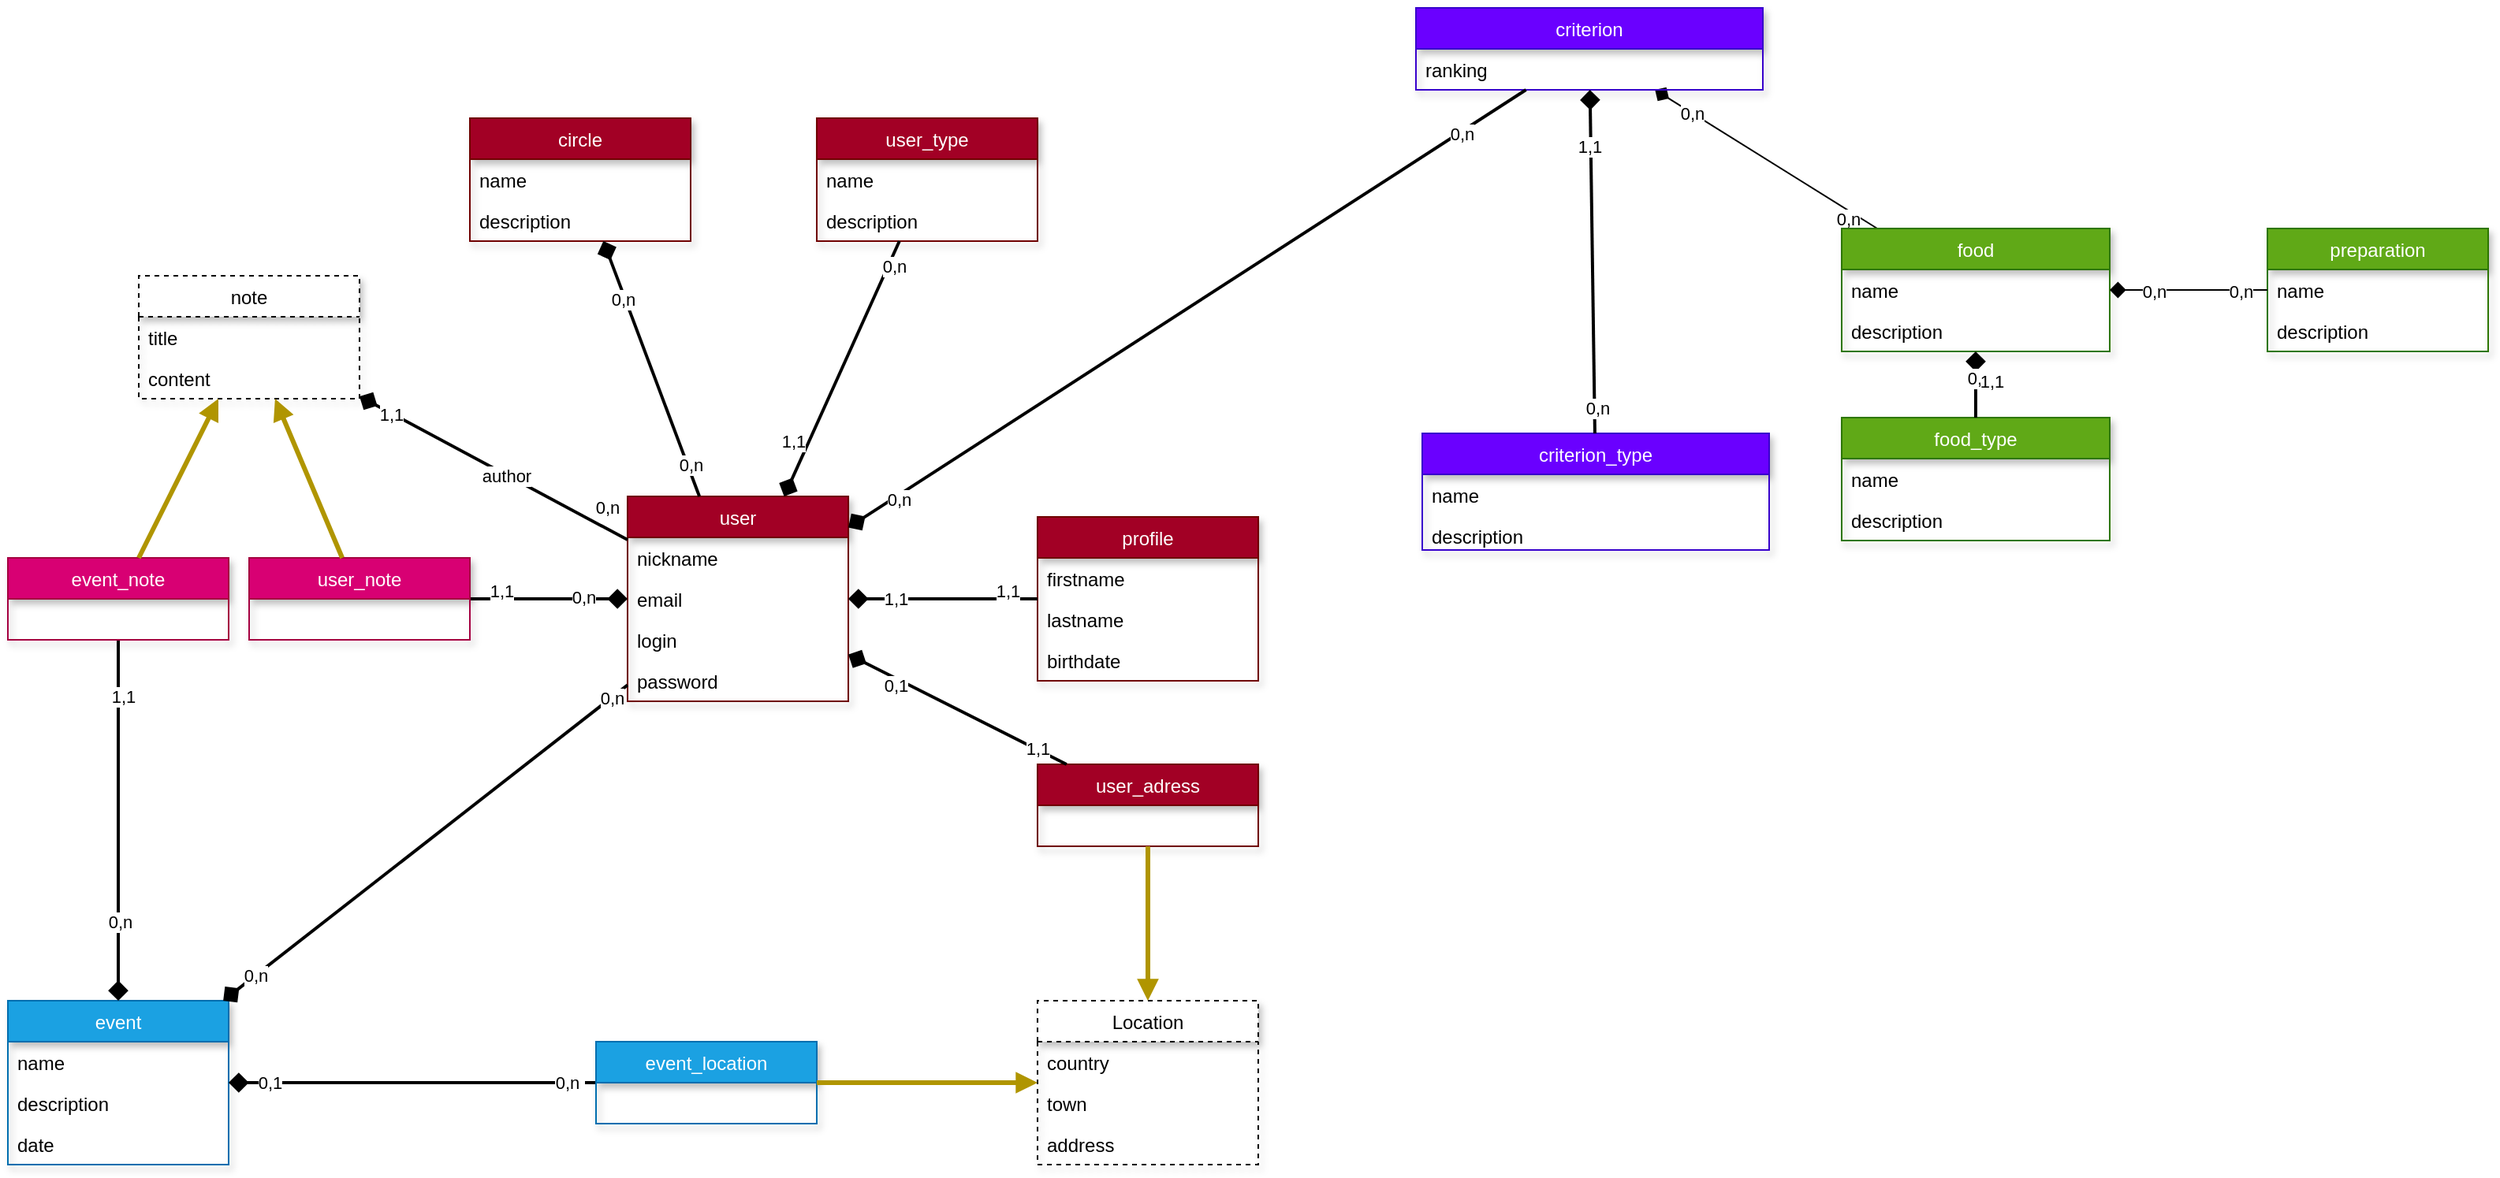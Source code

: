 <mxfile>
    <diagram id="SyKutBt3nfU6beHUSu1z" name="Page-1">
        <mxGraphModel dx="1219" dy="1438" grid="1" gridSize="10" guides="1" tooltips="1" connect="1" arrows="1" fold="1" page="1" pageScale="1" pageWidth="827" pageHeight="1169" math="0" shadow="0">
            <root>
                <mxCell id="0"/>
                <mxCell id="1" parent="0"/>
                <mxCell id="9" value="circle" style="swimlane;fontStyle=0;childLayout=stackLayout;horizontal=1;startSize=26;fillColor=#a20025;horizontalStack=0;resizeParent=1;resizeParentMax=0;resizeLast=0;collapsible=1;marginBottom=0;shadow=1;strokeColor=#6F0000;fontColor=#ffffff;" parent="1" vertex="1">
                    <mxGeometry x="-190" y="-470" width="140" height="78" as="geometry">
                        <mxRectangle x="-170" y="-46" width="100" height="26" as="alternateBounds"/>
                    </mxGeometry>
                </mxCell>
                <mxCell id="10" value="name" style="text;strokeColor=none;fillColor=none;align=left;verticalAlign=top;spacingLeft=4;spacingRight=4;overflow=hidden;rotatable=0;points=[[0,0.5],[1,0.5]];portConstraint=eastwest;" parent="9" vertex="1">
                    <mxGeometry y="26" width="140" height="26" as="geometry"/>
                </mxCell>
                <mxCell id="11" value="description" style="text;strokeColor=none;fillColor=none;align=left;verticalAlign=top;spacingLeft=4;spacingRight=4;overflow=hidden;rotatable=0;points=[[0,0.5],[1,0.5]];portConstraint=eastwest;" parent="9" vertex="1">
                    <mxGeometry y="52" width="140" height="26" as="geometry"/>
                </mxCell>
                <mxCell id="12" value="" style="endArrow=none;startArrow=diamond;endFill=0;startFill=1;html=1;verticalAlign=bottom;labelBackgroundColor=none;strokeWidth=1;startSize=8;endSize=8;" parent="1" source="64" target="45" edge="1">
                    <mxGeometry width="160" relative="1" as="geometry">
                        <mxPoint x="890" y="2.828" as="sourcePoint"/>
                        <mxPoint x="1076" y="393" as="targetPoint"/>
                    </mxGeometry>
                </mxCell>
                <mxCell id="13" value="0,n" style="edgeLabel;html=1;align=center;verticalAlign=middle;resizable=0;points=[];" parent="12" vertex="1" connectable="0">
                    <mxGeometry x="-0.675" relative="1" as="geometry">
                        <mxPoint as="offset"/>
                    </mxGeometry>
                </mxCell>
                <mxCell id="14" value="0,n" style="edgeLabel;html=1;align=center;verticalAlign=middle;resizable=0;points=[];" parent="12" vertex="1" connectable="0">
                    <mxGeometry x="0.85" relative="1" as="geometry">
                        <mxPoint x="-8" as="offset"/>
                    </mxGeometry>
                </mxCell>
                <mxCell id="15" value="event" style="swimlane;fontStyle=0;childLayout=stackLayout;horizontal=1;startSize=26;horizontalStack=0;resizeParent=1;resizeParentMax=0;resizeLast=0;collapsible=1;marginBottom=0;shadow=1;strokeColor=#006EAF;fillColor=#1ba1e2;fontColor=#ffffff;" parent="1" vertex="1">
                    <mxGeometry x="-483" y="90.0" width="140" height="104" as="geometry">
                        <mxRectangle x="110" y="120" width="50" height="26" as="alternateBounds"/>
                    </mxGeometry>
                </mxCell>
                <mxCell id="100" value="name" style="text;strokeColor=none;fillColor=none;align=left;verticalAlign=top;spacingLeft=4;spacingRight=4;overflow=hidden;rotatable=0;points=[[0,0.5],[1,0.5]];portConstraint=eastwest;" parent="15" vertex="1">
                    <mxGeometry y="26" width="140" height="26" as="geometry"/>
                </mxCell>
                <mxCell id="99" value="description" style="text;strokeColor=none;fillColor=none;align=left;verticalAlign=top;spacingLeft=4;spacingRight=4;overflow=hidden;rotatable=0;points=[[0,0.5],[1,0.5]];portConstraint=eastwest;" parent="15" vertex="1">
                    <mxGeometry y="52" width="140" height="26" as="geometry"/>
                </mxCell>
                <mxCell id="83" value="date" style="text;strokeColor=none;fillColor=none;align=left;verticalAlign=top;spacingLeft=4;spacingRight=4;overflow=hidden;rotatable=0;points=[[0,0.5],[1,0.5]];portConstraint=eastwest;" parent="15" vertex="1">
                    <mxGeometry y="78" width="140" height="26" as="geometry"/>
                </mxCell>
                <mxCell id="16" value="" style="endArrow=none;startArrow=diamond;endFill=0;startFill=1;html=1;verticalAlign=bottom;labelBackgroundColor=none;strokeWidth=2;startSize=8;endSize=8;" parent="1" source="15" target="101" edge="1">
                    <mxGeometry width="160" relative="1" as="geometry">
                        <mxPoint x="7.289" y="390.0" as="sourcePoint"/>
                        <mxPoint x="180" y="299.651" as="targetPoint"/>
                    </mxGeometry>
                </mxCell>
                <mxCell id="17" value="0,n&amp;nbsp;" style="edgeLabel;html=1;align=center;verticalAlign=middle;resizable=0;points=[];" parent="16" vertex="1" connectable="0">
                    <mxGeometry x="0.903" relative="1" as="geometry">
                        <mxPoint x="-6" as="offset"/>
                    </mxGeometry>
                </mxCell>
                <mxCell id="18" value="0,1" style="edgeLabel;html=1;align=center;verticalAlign=middle;resizable=0;points=[];" parent="16" vertex="1" connectable="0">
                    <mxGeometry x="-0.841" relative="1" as="geometry">
                        <mxPoint x="7" as="offset"/>
                    </mxGeometry>
                </mxCell>
                <mxCell id="19" value="user" style="swimlane;fontStyle=0;childLayout=stackLayout;horizontal=1;startSize=26;fillColor=#a20025;horizontalStack=0;resizeParent=1;resizeParentMax=0;resizeLast=0;collapsible=1;marginBottom=0;shadow=1;strokeColor=#6F0000;fontColor=#ffffff;" parent="1" vertex="1">
                    <mxGeometry x="-90" y="-230" width="140" height="130" as="geometry">
                        <mxRectangle x="110" y="120" width="50" height="26" as="alternateBounds"/>
                    </mxGeometry>
                </mxCell>
                <mxCell id="20" value="nickname" style="text;strokeColor=none;fillColor=none;align=left;verticalAlign=top;spacingLeft=4;spacingRight=4;overflow=hidden;rotatable=0;points=[[0,0.5],[1,0.5]];portConstraint=eastwest;" parent="19" vertex="1">
                    <mxGeometry y="26" width="140" height="26" as="geometry"/>
                </mxCell>
                <mxCell id="21" value="email" style="text;strokeColor=none;fillColor=none;align=left;verticalAlign=top;spacingLeft=4;spacingRight=4;overflow=hidden;rotatable=0;points=[[0,0.5],[1,0.5]];portConstraint=eastwest;" parent="19" vertex="1">
                    <mxGeometry y="52" width="140" height="26" as="geometry"/>
                </mxCell>
                <mxCell id="23" value="login" style="text;strokeColor=none;fillColor=none;align=left;verticalAlign=top;spacingLeft=4;spacingRight=4;overflow=hidden;rotatable=0;points=[[0,0.5],[1,0.5]];portConstraint=eastwest;" parent="19" vertex="1">
                    <mxGeometry y="78" width="140" height="26" as="geometry"/>
                </mxCell>
                <mxCell id="24" value="password" style="text;strokeColor=none;fillColor=none;align=left;verticalAlign=top;spacingLeft=4;spacingRight=4;overflow=hidden;rotatable=0;points=[[0,0.5],[1,0.5]];portConstraint=eastwest;" parent="19" vertex="1">
                    <mxGeometry y="104" width="140" height="26" as="geometry"/>
                </mxCell>
                <mxCell id="25" value="profile" style="swimlane;fontStyle=0;childLayout=stackLayout;horizontal=1;startSize=26;fillColor=#a20025;horizontalStack=0;resizeParent=1;resizeParentMax=0;resizeLast=0;collapsible=1;marginBottom=0;shadow=1;strokeColor=#6F0000;fontColor=#ffffff;" parent="1" vertex="1">
                    <mxGeometry x="170" y="-217.0" width="140" height="104" as="geometry">
                        <mxRectangle x="110" y="120" width="50" height="26" as="alternateBounds"/>
                    </mxGeometry>
                </mxCell>
                <mxCell id="26" value="firstname" style="text;strokeColor=none;fillColor=none;align=left;verticalAlign=top;spacingLeft=4;spacingRight=4;overflow=hidden;rotatable=0;points=[[0,0.5],[1,0.5]];portConstraint=eastwest;" parent="25" vertex="1">
                    <mxGeometry y="26" width="140" height="26" as="geometry"/>
                </mxCell>
                <mxCell id="27" value="lastname&#10;" style="text;strokeColor=none;fillColor=none;align=left;verticalAlign=top;spacingLeft=4;spacingRight=4;overflow=hidden;rotatable=0;points=[[0,0.5],[1,0.5]];portConstraint=eastwest;" parent="25" vertex="1">
                    <mxGeometry y="52" width="140" height="26" as="geometry"/>
                </mxCell>
                <mxCell id="28" value="birthdate&#10;" style="text;strokeColor=none;fillColor=none;align=left;verticalAlign=top;spacingLeft=4;spacingRight=4;overflow=hidden;rotatable=0;points=[[0,0.5],[1,0.5]];portConstraint=eastwest;" parent="25" vertex="1">
                    <mxGeometry y="78" width="140" height="26" as="geometry"/>
                </mxCell>
                <mxCell id="29" value="" style="endArrow=none;startArrow=diamond;endFill=0;startFill=1;html=1;verticalAlign=bottom;labelBackgroundColor=none;strokeWidth=2;startSize=8;endSize=8;" parent="1" source="19" target="25" edge="1">
                    <mxGeometry width="160" relative="1" as="geometry">
                        <mxPoint x="470" y="311.459" as="sourcePoint"/>
                        <mxPoint x="280" y="312.705" as="targetPoint"/>
                    </mxGeometry>
                </mxCell>
                <mxCell id="30" value="1,1" style="edgeLabel;html=1;align=center;verticalAlign=middle;resizable=0;points=[];" parent="29" vertex="1" connectable="0">
                    <mxGeometry x="-0.844" y="-1" relative="1" as="geometry">
                        <mxPoint x="20.64" y="-1.73" as="offset"/>
                    </mxGeometry>
                </mxCell>
                <mxCell id="31" value="1,1" style="edgeLabel;html=1;align=center;verticalAlign=middle;resizable=0;points=[];" parent="29" vertex="1" connectable="0">
                    <mxGeometry x="0.908" y="-3" relative="1" as="geometry">
                        <mxPoint x="-13.64" y="-7.77" as="offset"/>
                    </mxGeometry>
                </mxCell>
                <mxCell id="32" value="Location" style="swimlane;fontStyle=0;childLayout=stackLayout;horizontal=1;startSize=26;horizontalStack=0;resizeParent=1;resizeParentMax=0;resizeLast=0;collapsible=1;marginBottom=0;shadow=1;dashed=1;" parent="1" vertex="1">
                    <mxGeometry x="170" y="90" width="140" height="104" as="geometry">
                        <mxRectangle x="440" y="250" width="90" height="26" as="alternateBounds"/>
                    </mxGeometry>
                </mxCell>
                <mxCell id="33" value="country" style="text;strokeColor=none;fillColor=none;align=left;verticalAlign=top;spacingLeft=4;spacingRight=4;overflow=hidden;rotatable=0;points=[[0,0.5],[1,0.5]];portConstraint=eastwest;" parent="32" vertex="1">
                    <mxGeometry y="26" width="140" height="26" as="geometry"/>
                </mxCell>
                <mxCell id="34" value="town" style="text;strokeColor=none;fillColor=none;align=left;verticalAlign=top;spacingLeft=4;spacingRight=4;overflow=hidden;rotatable=0;points=[[0,0.5],[1,0.5]];portConstraint=eastwest;" parent="32" vertex="1">
                    <mxGeometry y="52" width="140" height="26" as="geometry"/>
                </mxCell>
                <mxCell id="35" value="address" style="text;strokeColor=none;fillColor=none;align=left;verticalAlign=top;spacingLeft=4;spacingRight=4;overflow=hidden;rotatable=0;points=[[0,0.5],[1,0.5]];portConstraint=eastwest;" parent="32" vertex="1">
                    <mxGeometry y="78" width="140" height="26" as="geometry"/>
                </mxCell>
                <mxCell id="36" value="" style="endArrow=none;startArrow=diamond;endFill=0;startFill=1;html=1;verticalAlign=bottom;labelBackgroundColor=none;strokeWidth=2;startSize=8;endSize=8;" parent="1" source="9" target="19" edge="1">
                    <mxGeometry width="160" relative="1" as="geometry">
                        <mxPoint x="90" y="12.5" as="sourcePoint"/>
                        <mxPoint x="272.836" y="100" as="targetPoint"/>
                    </mxGeometry>
                </mxCell>
                <mxCell id="37" value="0,n" style="edgeLabel;html=1;align=center;verticalAlign=middle;resizable=0;points=[];" parent="36" vertex="1" connectable="0">
                    <mxGeometry x="0.635" relative="1" as="geometry">
                        <mxPoint x="5.51" y="9.46" as="offset"/>
                    </mxGeometry>
                </mxCell>
                <mxCell id="38" value="0,n" style="edgeLabel;html=1;align=center;verticalAlign=middle;resizable=0;points=[];" parent="36" vertex="1" connectable="0">
                    <mxGeometry x="-0.561" y="-2" relative="1" as="geometry">
                        <mxPoint x="1" as="offset"/>
                    </mxGeometry>
                </mxCell>
                <mxCell id="42" value="" style="endArrow=none;startArrow=diamond;endFill=0;startFill=1;html=1;verticalAlign=bottom;labelBackgroundColor=none;strokeWidth=2;startSize=8;endSize=8;" parent="1" source="15" target="19" edge="1">
                    <mxGeometry width="160" relative="1" as="geometry">
                        <mxPoint x="20" y="270.0" as="sourcePoint"/>
                        <mxPoint x="20" y="38" as="targetPoint"/>
                    </mxGeometry>
                </mxCell>
                <mxCell id="43" value="0,n" style="edgeLabel;html=1;align=center;verticalAlign=middle;resizable=0;points=[];" parent="42" vertex="1" connectable="0">
                    <mxGeometry x="0.918" relative="1" as="geometry">
                        <mxPoint as="offset"/>
                    </mxGeometry>
                </mxCell>
                <mxCell id="44" value="0,n" style="edgeLabel;html=1;align=center;verticalAlign=middle;resizable=0;points=[];" parent="42" vertex="1" connectable="0">
                    <mxGeometry x="-0.841" relative="1" as="geometry">
                        <mxPoint as="offset"/>
                    </mxGeometry>
                </mxCell>
                <mxCell id="45" value="food" style="swimlane;fontStyle=0;childLayout=stackLayout;horizontal=1;startSize=26;fillColor=#60a917;horizontalStack=0;resizeParent=1;resizeParentMax=0;resizeLast=0;collapsible=1;marginBottom=0;shadow=1;strokeColor=#2D7600;fontColor=#ffffff;" parent="1" vertex="1">
                    <mxGeometry x="680" y="-400" width="170" height="78" as="geometry">
                        <mxRectangle x="110" y="120" width="50" height="26" as="alternateBounds"/>
                    </mxGeometry>
                </mxCell>
                <mxCell id="46" value="name" style="text;strokeColor=none;fillColor=none;align=left;verticalAlign=top;spacingLeft=4;spacingRight=4;overflow=hidden;rotatable=0;points=[[0,0.5],[1,0.5]];portConstraint=eastwest;" parent="45" vertex="1">
                    <mxGeometry y="26" width="170" height="26" as="geometry"/>
                </mxCell>
                <mxCell id="47" value="description" style="text;strokeColor=none;fillColor=none;align=left;verticalAlign=top;spacingLeft=4;spacingRight=4;overflow=hidden;rotatable=0;points=[[0,0.5],[1,0.5]];portConstraint=eastwest;" parent="45" vertex="1">
                    <mxGeometry y="52" width="170" height="26" as="geometry"/>
                </mxCell>
                <mxCell id="49" value="preparation" style="swimlane;fontStyle=0;childLayout=stackLayout;horizontal=1;startSize=26;fillColor=#60a917;horizontalStack=0;resizeParent=1;resizeParentMax=0;resizeLast=0;collapsible=1;marginBottom=0;shadow=1;strokeColor=#2D7600;fontColor=#ffffff;" parent="1" vertex="1">
                    <mxGeometry x="950" y="-400" width="140" height="78" as="geometry">
                        <mxRectangle x="1120" y="162.5" width="100" height="26" as="alternateBounds"/>
                    </mxGeometry>
                </mxCell>
                <mxCell id="50" value="name" style="text;strokeColor=none;fillColor=none;align=left;verticalAlign=top;spacingLeft=4;spacingRight=4;overflow=hidden;rotatable=0;points=[[0,0.5],[1,0.5]];portConstraint=eastwest;" parent="49" vertex="1">
                    <mxGeometry y="26" width="140" height="26" as="geometry"/>
                </mxCell>
                <mxCell id="51" value="description" style="text;strokeColor=none;fillColor=none;align=left;verticalAlign=top;spacingLeft=4;spacingRight=4;overflow=hidden;rotatable=0;points=[[0,0.5],[1,0.5]];portConstraint=eastwest;" parent="49" vertex="1">
                    <mxGeometry y="52" width="140" height="26" as="geometry"/>
                </mxCell>
                <mxCell id="52" value="" style="endArrow=none;startArrow=diamond;endFill=0;startFill=1;html=1;verticalAlign=bottom;labelBackgroundColor=none;strokeWidth=1;startSize=8;endSize=8;" parent="1" source="45" target="49" edge="1">
                    <mxGeometry width="160" relative="1" as="geometry">
                        <mxPoint x="1160" y="142.4" as="sourcePoint"/>
                        <mxPoint x="1330" y="162.8" as="targetPoint"/>
                    </mxGeometry>
                </mxCell>
                <mxCell id="53" value="0,n" style="edgeLabel;html=1;align=center;verticalAlign=middle;resizable=0;points=[];" parent="52" vertex="1" connectable="0">
                    <mxGeometry x="-0.55" relative="1" as="geometry">
                        <mxPoint x="5" y="0.83" as="offset"/>
                    </mxGeometry>
                </mxCell>
                <mxCell id="54" value="0,n" style="edgeLabel;html=1;align=center;verticalAlign=middle;resizable=0;points=[];" parent="52" vertex="1" connectable="0">
                    <mxGeometry x="0.654" y="-1" relative="1" as="geometry">
                        <mxPoint as="offset"/>
                    </mxGeometry>
                </mxCell>
                <mxCell id="58" value="" style="endArrow=none;startArrow=diamond;endFill=0;startFill=1;html=1;verticalAlign=bottom;labelBackgroundColor=none;strokeWidth=2;startSize=8;endSize=8;" parent="1" source="19" target="121" edge="1">
                    <mxGeometry width="160" relative="1" as="geometry">
                        <mxPoint x="-161.023" y="23.0" as="sourcePoint"/>
                        <mxPoint x="11.023" y="160.0" as="targetPoint"/>
                    </mxGeometry>
                </mxCell>
                <mxCell id="59" value="1,1" style="edgeLabel;html=1;align=center;verticalAlign=middle;resizable=0;points=[];rotation=0;" parent="58" vertex="1" connectable="0">
                    <mxGeometry x="0.879" relative="1" as="geometry">
                        <mxPoint x="13.98" y="-5" as="offset"/>
                    </mxGeometry>
                </mxCell>
                <mxCell id="60" value="0,n" style="edgeLabel;html=1;align=center;verticalAlign=middle;resizable=0;points=[];" parent="58" vertex="1" connectable="0">
                    <mxGeometry x="-0.769" y="-1" relative="1" as="geometry">
                        <mxPoint x="-17.16" as="offset"/>
                    </mxGeometry>
                </mxCell>
                <mxCell id="61" value="" style="endArrow=none;startArrow=diamond;endFill=0;startFill=1;html=1;verticalAlign=bottom;labelBackgroundColor=none;strokeWidth=2;startSize=8;endSize=8;" parent="1" source="15" target="130" edge="1">
                    <mxGeometry width="160" relative="1" as="geometry">
                        <mxPoint x="96.024" y="-171" as="sourcePoint"/>
                        <mxPoint x="253.976" as="targetPoint"/>
                    </mxGeometry>
                </mxCell>
                <mxCell id="62" value="1,1" style="edgeLabel;html=1;align=center;verticalAlign=middle;resizable=0;points=[];" parent="61" vertex="1" connectable="0">
                    <mxGeometry x="0.685" y="-3" relative="1" as="geometry">
                        <mxPoint as="offset"/>
                    </mxGeometry>
                </mxCell>
                <mxCell id="63" value="0,n" style="edgeLabel;html=1;align=center;verticalAlign=middle;resizable=0;points=[];" parent="61" vertex="1" connectable="0">
                    <mxGeometry x="-0.65" y="-1" relative="1" as="geometry">
                        <mxPoint y="-10.44" as="offset"/>
                    </mxGeometry>
                </mxCell>
                <mxCell id="64" value="criterion" style="swimlane;fontStyle=0;childLayout=stackLayout;horizontal=1;startSize=26;fillColor=#6a00ff;horizontalStack=0;resizeParent=1;resizeParentMax=0;resizeLast=0;collapsible=1;marginBottom=0;shadow=1;strokeColor=#3700CC;fontColor=#ffffff;" parent="1" vertex="1">
                    <mxGeometry x="410" y="-540" width="220" height="52" as="geometry">
                        <mxRectangle x="560" y="70.0" width="50" height="26" as="alternateBounds"/>
                    </mxGeometry>
                </mxCell>
                <mxCell id="65" value="ranking" style="text;strokeColor=none;fillColor=none;align=left;verticalAlign=top;spacingLeft=4;spacingRight=4;overflow=hidden;rotatable=0;points=[[0,0.5],[1,0.5]];portConstraint=eastwest;" parent="64" vertex="1">
                    <mxGeometry y="26" width="220" height="26" as="geometry"/>
                </mxCell>
                <mxCell id="67" value="" style="endArrow=none;startArrow=diamond;endFill=0;startFill=1;html=1;verticalAlign=bottom;labelBackgroundColor=none;strokeWidth=2;startSize=8;endSize=8;" parent="1" source="19" target="64" edge="1">
                    <mxGeometry width="160" relative="1" as="geometry">
                        <mxPoint x="130" y="-124.545" as="sourcePoint"/>
                        <mxPoint x="430" y="74.545" as="targetPoint"/>
                    </mxGeometry>
                </mxCell>
                <mxCell id="68" value="0,n" style="edgeLabel;html=1;align=center;verticalAlign=middle;resizable=0;points=[];" parent="67" vertex="1" connectable="0">
                    <mxGeometry x="-0.855" y="-2" relative="1" as="geometry">
                        <mxPoint as="offset"/>
                    </mxGeometry>
                </mxCell>
                <mxCell id="69" value="0,n" style="edgeLabel;html=1;align=center;verticalAlign=middle;resizable=0;points=[];" parent="67" vertex="1" connectable="0">
                    <mxGeometry x="0.806" y="-1" relative="1" as="geometry">
                        <mxPoint as="offset"/>
                    </mxGeometry>
                </mxCell>
                <mxCell id="70" value="criterion_type" style="swimlane;fontStyle=0;childLayout=stackLayout;horizontal=1;startSize=26;fillColor=#6a00ff;horizontalStack=0;resizeParent=1;resizeParentMax=0;resizeLast=0;collapsible=1;marginBottom=0;shadow=1;strokeColor=#3700CC;fontColor=#ffffff;" parent="1" vertex="1">
                    <mxGeometry x="414" y="-270" width="220" height="74" as="geometry">
                        <mxRectangle x="560" y="70.0" width="50" height="26" as="alternateBounds"/>
                    </mxGeometry>
                </mxCell>
                <mxCell id="71" value="name" style="text;strokeColor=none;fillColor=none;align=left;verticalAlign=top;spacingLeft=4;spacingRight=4;overflow=hidden;rotatable=0;points=[[0,0.5],[1,0.5]];portConstraint=eastwest;" parent="70" vertex="1">
                    <mxGeometry y="26" width="220" height="26" as="geometry"/>
                </mxCell>
                <mxCell id="72" value="description" style="text;strokeColor=none;fillColor=none;align=left;verticalAlign=top;spacingLeft=4;spacingRight=4;overflow=hidden;rotatable=0;points=[[0,0.5],[1,0.5]];portConstraint=eastwest;" parent="70" vertex="1">
                    <mxGeometry y="52" width="220" height="22" as="geometry"/>
                </mxCell>
                <mxCell id="73" value="" style="endArrow=diamond;startArrow=none;endFill=1;startFill=0;html=1;verticalAlign=bottom;labelBackgroundColor=none;strokeWidth=2;startSize=8;endSize=8;" parent="1" source="70" target="64" edge="1">
                    <mxGeometry width="160" relative="1" as="geometry">
                        <mxPoint x="290" y="-46" as="sourcePoint"/>
                        <mxPoint x="620" y="-46" as="targetPoint"/>
                    </mxGeometry>
                </mxCell>
                <mxCell id="74" value="0,n" style="edgeLabel;html=1;align=center;verticalAlign=middle;resizable=0;points=[];" parent="73" vertex="1" connectable="0">
                    <mxGeometry x="-0.855" y="-2" relative="1" as="geometry">
                        <mxPoint as="offset"/>
                    </mxGeometry>
                </mxCell>
                <mxCell id="75" value="1,1" style="edgeLabel;html=1;align=center;verticalAlign=middle;resizable=0;points=[];" parent="73" vertex="1" connectable="0">
                    <mxGeometry x="0.806" y="-1" relative="1" as="geometry">
                        <mxPoint x="-1.67" y="14.69" as="offset"/>
                    </mxGeometry>
                </mxCell>
                <mxCell id="76" value="food_type" style="swimlane;fontStyle=0;childLayout=stackLayout;horizontal=1;startSize=26;fillColor=#60a917;horizontalStack=0;resizeParent=1;resizeParentMax=0;resizeLast=0;collapsible=1;marginBottom=0;shadow=1;strokeColor=#2D7600;fontColor=#ffffff;" parent="1" vertex="1">
                    <mxGeometry x="680" y="-280" width="170" height="78" as="geometry">
                        <mxRectangle x="110" y="120" width="50" height="26" as="alternateBounds"/>
                    </mxGeometry>
                </mxCell>
                <mxCell id="77" value="name" style="text;strokeColor=none;fillColor=none;align=left;verticalAlign=top;spacingLeft=4;spacingRight=4;overflow=hidden;rotatable=0;points=[[0,0.5],[1,0.5]];portConstraint=eastwest;" parent="76" vertex="1">
                    <mxGeometry y="26" width="170" height="26" as="geometry"/>
                </mxCell>
                <mxCell id="78" value="description" style="text;strokeColor=none;fillColor=none;align=left;verticalAlign=top;spacingLeft=4;spacingRight=4;overflow=hidden;rotatable=0;points=[[0,0.5],[1,0.5]];portConstraint=eastwest;" parent="76" vertex="1">
                    <mxGeometry y="52" width="170" height="26" as="geometry"/>
                </mxCell>
                <mxCell id="80" value="" style="endArrow=diamond;startArrow=none;endFill=1;startFill=0;html=1;verticalAlign=bottom;labelBackgroundColor=none;strokeWidth=2;startSize=8;endSize=8;" parent="1" source="76" target="45" edge="1">
                    <mxGeometry width="160" relative="1" as="geometry">
                        <mxPoint x="500" y="-250" as="sourcePoint"/>
                        <mxPoint x="500" y="-428" as="targetPoint"/>
                    </mxGeometry>
                </mxCell>
                <mxCell id="81" value="0,n" style="edgeLabel;html=1;align=center;verticalAlign=middle;resizable=0;points=[];" parent="80" vertex="1" connectable="0">
                    <mxGeometry x="-0.855" y="-2" relative="1" as="geometry">
                        <mxPoint y="-22" as="offset"/>
                    </mxGeometry>
                </mxCell>
                <mxCell id="82" value="1,1" style="edgeLabel;html=1;align=center;verticalAlign=middle;resizable=0;points=[];" parent="80" vertex="1" connectable="0">
                    <mxGeometry x="0.806" y="-1" relative="1" as="geometry">
                        <mxPoint x="9.21" y="14.69" as="offset"/>
                    </mxGeometry>
                </mxCell>
                <mxCell id="90" value="user_type" style="swimlane;fontStyle=0;childLayout=stackLayout;horizontal=1;startSize=26;fillColor=#a20025;horizontalStack=0;resizeParent=1;resizeParentMax=0;resizeLast=0;collapsible=1;marginBottom=0;shadow=1;strokeColor=#6F0000;fontColor=#ffffff;" parent="1" vertex="1">
                    <mxGeometry x="30" y="-470" width="140" height="78" as="geometry">
                        <mxRectangle x="110" y="120" width="50" height="26" as="alternateBounds"/>
                    </mxGeometry>
                </mxCell>
                <mxCell id="91" value="name" style="text;strokeColor=none;fillColor=none;align=left;verticalAlign=top;spacingLeft=4;spacingRight=4;overflow=hidden;rotatable=0;points=[[0,0.5],[1,0.5]];portConstraint=eastwest;" parent="90" vertex="1">
                    <mxGeometry y="26" width="140" height="26" as="geometry"/>
                </mxCell>
                <mxCell id="92" value="description" style="text;strokeColor=none;fillColor=none;align=left;verticalAlign=top;spacingLeft=4;spacingRight=4;overflow=hidden;rotatable=0;points=[[0,0.5],[1,0.5]];portConstraint=eastwest;" parent="90" vertex="1">
                    <mxGeometry y="52" width="140" height="26" as="geometry"/>
                </mxCell>
                <mxCell id="96" value="" style="endArrow=none;startArrow=diamond;endFill=0;startFill=1;html=1;verticalAlign=bottom;labelBackgroundColor=none;strokeWidth=2;startSize=8;endSize=8;" parent="1" source="19" target="90" edge="1">
                    <mxGeometry width="160" relative="1" as="geometry">
                        <mxPoint x="90" y="-136.56" as="sourcePoint"/>
                        <mxPoint x="200" y="-82.44" as="targetPoint"/>
                    </mxGeometry>
                </mxCell>
                <mxCell id="97" value="1,1" style="edgeLabel;html=1;align=center;verticalAlign=middle;resizable=0;points=[];" parent="96" vertex="1" connectable="0">
                    <mxGeometry x="-0.844" y="-1" relative="1" as="geometry">
                        <mxPoint x="-1" y="-22.43" as="offset"/>
                    </mxGeometry>
                </mxCell>
                <mxCell id="98" value="0,n" style="edgeLabel;html=1;align=center;verticalAlign=middle;resizable=0;points=[];" parent="96" vertex="1" connectable="0">
                    <mxGeometry x="0.908" y="-3" relative="1" as="geometry">
                        <mxPoint x="-3" y="7" as="offset"/>
                    </mxGeometry>
                </mxCell>
                <mxCell id="101" value="event_location" style="swimlane;fontStyle=0;childLayout=stackLayout;horizontal=1;startSize=26;horizontalStack=0;resizeParent=1;resizeParentMax=0;resizeLast=0;collapsible=1;marginBottom=0;shadow=1;fillColor=#1ba1e2;strokeColor=#006EAF;fontColor=#ffffff;" parent="1" vertex="1">
                    <mxGeometry x="-110" y="116" width="140" height="52" as="geometry">
                        <mxRectangle x="440" y="250" width="90" height="26" as="alternateBounds"/>
                    </mxGeometry>
                </mxCell>
                <mxCell id="105" value="user_adress" style="swimlane;fontStyle=0;childLayout=stackLayout;horizontal=1;startSize=26;horizontalStack=0;resizeParent=1;resizeParentMax=0;resizeLast=0;collapsible=1;marginBottom=0;shadow=1;fillColor=#a20025;strokeColor=#6F0000;fontColor=#ffffff;" parent="1" vertex="1">
                    <mxGeometry x="170" y="-60" width="140" height="52" as="geometry">
                        <mxRectangle x="440" y="250" width="90" height="26" as="alternateBounds"/>
                    </mxGeometry>
                </mxCell>
                <mxCell id="109" value="" style="endArrow=block;html=1;endFill=1;fillColor=#e3c800;strokeColor=#B09500;strokeWidth=3;" parent="1" source="105" target="32" edge="1">
                    <mxGeometry width="50" height="50" relative="1" as="geometry">
                        <mxPoint x="90" y="-130" as="sourcePoint"/>
                        <mxPoint x="140" y="-180" as="targetPoint"/>
                    </mxGeometry>
                </mxCell>
                <mxCell id="110" value="" style="endArrow=block;html=1;endFill=1;fillColor=#e3c800;strokeColor=#B09500;strokeWidth=3;" parent="1" source="101" target="32" edge="1">
                    <mxGeometry width="50" height="50" relative="1" as="geometry">
                        <mxPoint x="180" y="26.0" as="sourcePoint"/>
                        <mxPoint x="290" y="48.0" as="targetPoint"/>
                    </mxGeometry>
                </mxCell>
                <mxCell id="111" value="" style="endArrow=none;startArrow=diamond;endFill=0;startFill=1;html=1;verticalAlign=bottom;labelBackgroundColor=none;strokeWidth=2;startSize=8;endSize=8;" parent="1" source="19" target="105" edge="1">
                    <mxGeometry width="160" relative="1" as="geometry">
                        <mxPoint x="-80" y="79.423" as="sourcePoint"/>
                        <mxPoint x="40" y="131.577" as="targetPoint"/>
                    </mxGeometry>
                </mxCell>
                <mxCell id="112" value="1,1" style="edgeLabel;html=1;align=center;verticalAlign=middle;resizable=0;points=[];" parent="111" vertex="1" connectable="0">
                    <mxGeometry x="0.903" relative="1" as="geometry">
                        <mxPoint x="-11.79" y="-6.67" as="offset"/>
                    </mxGeometry>
                </mxCell>
                <mxCell id="113" value="0,1" style="edgeLabel;html=1;align=center;verticalAlign=middle;resizable=0;points=[];" parent="111" vertex="1" connectable="0">
                    <mxGeometry x="-0.841" relative="1" as="geometry">
                        <mxPoint x="18.99" y="14.18" as="offset"/>
                    </mxGeometry>
                </mxCell>
                <mxCell id="118" value="note" style="swimlane;fontStyle=0;childLayout=stackLayout;horizontal=1;startSize=26;horizontalStack=0;resizeParent=1;resizeParentMax=0;resizeLast=0;collapsible=1;marginBottom=0;shadow=1;dashed=1;" parent="1" vertex="1">
                    <mxGeometry x="-400" y="-370" width="140" height="78" as="geometry">
                        <mxRectangle x="110" y="120" width="50" height="26" as="alternateBounds"/>
                    </mxGeometry>
                </mxCell>
                <mxCell id="119" value="title" style="text;strokeColor=none;fillColor=none;align=left;verticalAlign=top;spacingLeft=4;spacingRight=4;overflow=hidden;rotatable=0;points=[[0,0.5],[1,0.5]];portConstraint=eastwest;" parent="118" vertex="1">
                    <mxGeometry y="26" width="140" height="26" as="geometry"/>
                </mxCell>
                <mxCell id="120" value="content" style="text;strokeColor=none;fillColor=none;align=left;verticalAlign=top;spacingLeft=4;spacingRight=4;overflow=hidden;rotatable=0;points=[[0,0.5],[1,0.5]];portConstraint=eastwest;" parent="118" vertex="1">
                    <mxGeometry y="52" width="140" height="26" as="geometry"/>
                </mxCell>
                <mxCell id="121" value="user_note" style="swimlane;fontStyle=0;childLayout=stackLayout;horizontal=1;startSize=26;fillColor=#d80073;horizontalStack=0;resizeParent=1;resizeParentMax=0;resizeLast=0;collapsible=1;marginBottom=0;shadow=1;strokeColor=#A50040;fontColor=#ffffff;" parent="1" vertex="1">
                    <mxGeometry x="-330" y="-191" width="140" height="52" as="geometry">
                        <mxRectangle x="110" y="120" width="50" height="26" as="alternateBounds"/>
                    </mxGeometry>
                </mxCell>
                <mxCell id="125" value="" style="endArrow=none;startArrow=diamond;endFill=0;startFill=1;html=1;verticalAlign=bottom;labelBackgroundColor=none;strokeWidth=2;startSize=8;endSize=8;" parent="1" source="118" target="19" edge="1">
                    <mxGeometry width="160" relative="1" as="geometry">
                        <mxPoint x="-50" y="-158.324" as="sourcePoint"/>
                        <mxPoint x="-280" y="-116.676" as="targetPoint"/>
                    </mxGeometry>
                </mxCell>
                <mxCell id="126" value="0,n" style="edgeLabel;html=1;align=center;verticalAlign=middle;resizable=0;points=[];rotation=0;" parent="125" vertex="1" connectable="0">
                    <mxGeometry x="0.879" relative="1" as="geometry">
                        <mxPoint x="-2.68" y="-15.5" as="offset"/>
                    </mxGeometry>
                </mxCell>
                <mxCell id="127" value="1,1" style="edgeLabel;html=1;align=center;verticalAlign=middle;resizable=0;points=[];" parent="125" vertex="1" connectable="0">
                    <mxGeometry x="-0.769" y="-1" relative="1" as="geometry">
                        <mxPoint as="offset"/>
                    </mxGeometry>
                </mxCell>
                <mxCell id="128" value="author" style="edgeLabel;html=1;align=center;verticalAlign=middle;resizable=0;points=[];" parent="125" vertex="1" connectable="0">
                    <mxGeometry x="0.094" y="-1" relative="1" as="geometry">
                        <mxPoint as="offset"/>
                    </mxGeometry>
                </mxCell>
                <mxCell id="129" value="" style="endArrow=block;html=1;endFill=1;fillColor=#e3c800;strokeColor=#B09500;strokeWidth=3;" parent="1" source="121" target="118" edge="1">
                    <mxGeometry width="50" height="50" relative="1" as="geometry">
                        <mxPoint x="120" y="140" as="sourcePoint"/>
                        <mxPoint x="180" y="140" as="targetPoint"/>
                    </mxGeometry>
                </mxCell>
                <mxCell id="130" value="event_note" style="swimlane;fontStyle=0;childLayout=stackLayout;horizontal=1;startSize=26;fillColor=#d80073;horizontalStack=0;resizeParent=1;resizeParentMax=0;resizeLast=0;collapsible=1;marginBottom=0;shadow=1;strokeColor=#A50040;fontColor=#ffffff;" parent="1" vertex="1">
                    <mxGeometry x="-483" y="-191" width="140" height="52" as="geometry">
                        <mxRectangle x="110" y="120" width="50" height="26" as="alternateBounds"/>
                    </mxGeometry>
                </mxCell>
                <mxCell id="133" value="" style="endArrow=block;html=1;endFill=1;strokeWidth=3;fillColor=#e3c800;strokeColor=#B09500;" parent="1" source="130" target="118" edge="1">
                    <mxGeometry width="50" height="50" relative="1" as="geometry">
                        <mxPoint x="-247.157" y="-130" as="sourcePoint"/>
                        <mxPoint x="-334.264" y="-262" as="targetPoint"/>
                    </mxGeometry>
                </mxCell>
            </root>
        </mxGraphModel>
    </diagram>
</mxfile>